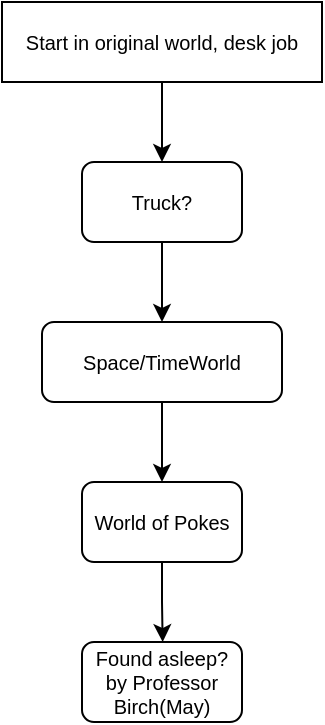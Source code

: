 <mxfile version="18.2.1" type="github">
  <diagram id="C5RBs43oDa-KdzZeNtuy" name="Page-1">
    <mxGraphModel dx="653" dy="921" grid="1" gridSize="10" guides="1" tooltips="1" connect="1" arrows="1" fold="1" page="1" pageScale="1" pageWidth="1200" pageHeight="2000" math="0" shadow="0">
      <root>
        <mxCell id="WIyWlLk6GJQsqaUBKTNV-0" />
        <mxCell id="WIyWlLk6GJQsqaUBKTNV-1" parent="WIyWlLk6GJQsqaUBKTNV-0" />
        <mxCell id="Mi7ZbcdxZVQWdUzXKYrq-1" style="edgeStyle=orthogonalEdgeStyle;rounded=0;orthogonalLoop=1;jettySize=auto;html=1;fontSize=10;" edge="1" parent="WIyWlLk6GJQsqaUBKTNV-1" source="Mi7ZbcdxZVQWdUzXKYrq-0">
          <mxGeometry relative="1" as="geometry">
            <mxPoint x="320" y="120" as="targetPoint" />
          </mxGeometry>
        </mxCell>
        <mxCell id="Mi7ZbcdxZVQWdUzXKYrq-0" value="&lt;div&gt;&lt;font style=&quot;font-size: 10px;&quot;&gt;Start in original world, desk job&lt;/font&gt;&lt;/div&gt;" style="rounded=0;whiteSpace=wrap;html=1;" vertex="1" parent="WIyWlLk6GJQsqaUBKTNV-1">
          <mxGeometry x="240" y="40" width="160" height="40" as="geometry" />
        </mxCell>
        <mxCell id="Mi7ZbcdxZVQWdUzXKYrq-4" style="edgeStyle=orthogonalEdgeStyle;rounded=0;orthogonalLoop=1;jettySize=auto;html=1;exitX=0.5;exitY=1;exitDx=0;exitDy=0;fontSize=10;" edge="1" parent="WIyWlLk6GJQsqaUBKTNV-1" source="Mi7ZbcdxZVQWdUzXKYrq-3">
          <mxGeometry relative="1" as="geometry">
            <mxPoint x="320" y="200" as="targetPoint" />
          </mxGeometry>
        </mxCell>
        <mxCell id="Mi7ZbcdxZVQWdUzXKYrq-3" value="Truck?" style="rounded=1;whiteSpace=wrap;html=1;fontSize=10;" vertex="1" parent="WIyWlLk6GJQsqaUBKTNV-1">
          <mxGeometry x="280" y="120" width="80" height="40" as="geometry" />
        </mxCell>
        <mxCell id="Mi7ZbcdxZVQWdUzXKYrq-8" style="edgeStyle=orthogonalEdgeStyle;rounded=0;orthogonalLoop=1;jettySize=auto;html=1;exitX=0.5;exitY=1;exitDx=0;exitDy=0;fontSize=10;" edge="1" parent="WIyWlLk6GJQsqaUBKTNV-1" source="Mi7ZbcdxZVQWdUzXKYrq-5">
          <mxGeometry relative="1" as="geometry">
            <mxPoint x="330" y="300" as="targetPoint" />
          </mxGeometry>
        </mxCell>
        <mxCell id="Mi7ZbcdxZVQWdUzXKYrq-9" style="edgeStyle=orthogonalEdgeStyle;rounded=0;orthogonalLoop=1;jettySize=auto;html=1;exitX=0.5;exitY=1;exitDx=0;exitDy=0;fontSize=10;" edge="1" parent="WIyWlLk6GJQsqaUBKTNV-1" source="Mi7ZbcdxZVQWdUzXKYrq-5">
          <mxGeometry relative="1" as="geometry">
            <mxPoint x="320.333" y="360" as="targetPoint" />
          </mxGeometry>
        </mxCell>
        <mxCell id="Mi7ZbcdxZVQWdUzXKYrq-5" value="World of Pokes" style="rounded=1;whiteSpace=wrap;html=1;fontSize=10;" vertex="1" parent="WIyWlLk6GJQsqaUBKTNV-1">
          <mxGeometry x="280" y="280" width="80" height="40" as="geometry" />
        </mxCell>
        <mxCell id="Mi7ZbcdxZVQWdUzXKYrq-7" style="edgeStyle=orthogonalEdgeStyle;rounded=0;orthogonalLoop=1;jettySize=auto;html=1;exitX=0.5;exitY=1;exitDx=0;exitDy=0;entryX=0.5;entryY=0;entryDx=0;entryDy=0;fontSize=10;" edge="1" parent="WIyWlLk6GJQsqaUBKTNV-1" source="Mi7ZbcdxZVQWdUzXKYrq-6" target="Mi7ZbcdxZVQWdUzXKYrq-5">
          <mxGeometry relative="1" as="geometry" />
        </mxCell>
        <mxCell id="Mi7ZbcdxZVQWdUzXKYrq-6" value="Space/TimeWorld" style="rounded=1;whiteSpace=wrap;html=1;fontSize=10;" vertex="1" parent="WIyWlLk6GJQsqaUBKTNV-1">
          <mxGeometry x="260" y="200" width="120" height="40" as="geometry" />
        </mxCell>
        <mxCell id="Mi7ZbcdxZVQWdUzXKYrq-10" value="Found asleep? by Professor Birch(May)" style="rounded=1;whiteSpace=wrap;html=1;fontSize=10;" vertex="1" parent="WIyWlLk6GJQsqaUBKTNV-1">
          <mxGeometry x="280" y="360" width="80" height="40" as="geometry" />
        </mxCell>
      </root>
    </mxGraphModel>
  </diagram>
</mxfile>
